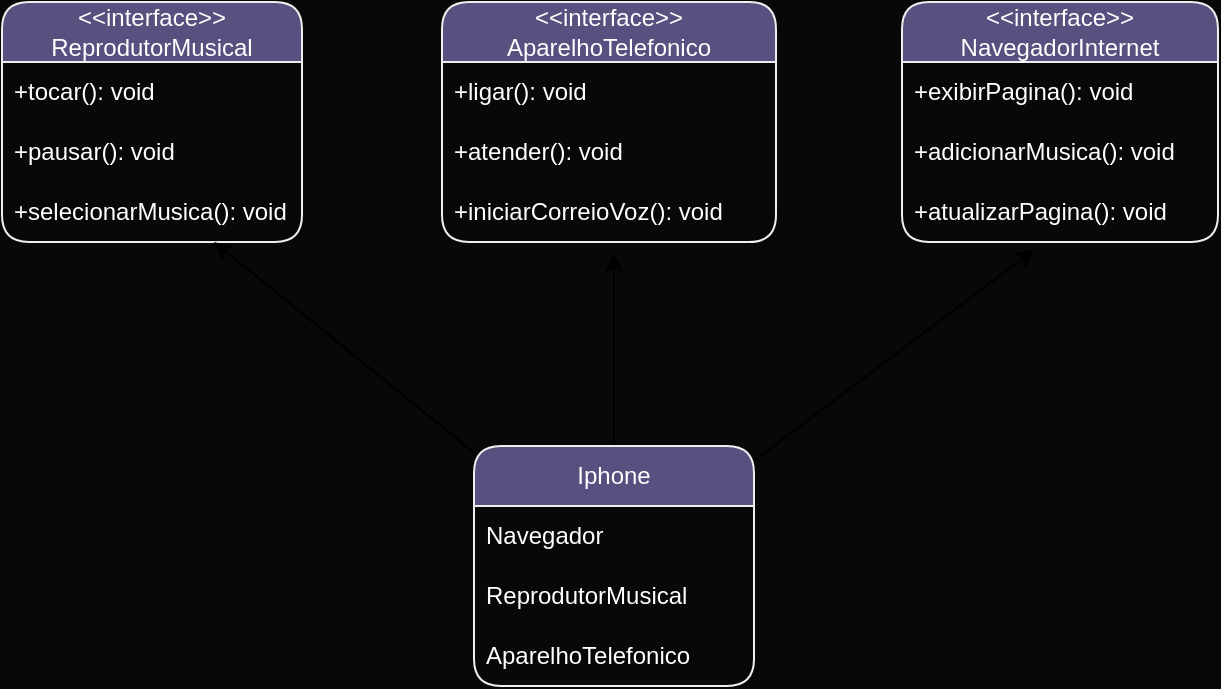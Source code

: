 <mxfile>
    <diagram name="Página-1" id="hyICvNXRdC_2v3J1_6AB">
        <mxGraphModel dx="2512" dy="818" grid="0" gridSize="10" guides="1" tooltips="1" connect="1" arrows="1" fold="1" page="0" pageScale="1" pageWidth="827" pageHeight="1169" background="#080808" math="0" shadow="0">
            <root>
                <mxCell id="0"/>
                <mxCell id="1" parent="0"/>
                <mxCell id="Me6fwh5fdMOHNFARENvE-5" value="&amp;lt;&amp;lt;interface&amp;gt;&amp;gt;&lt;br style=&quot;border-color: var(--border-color);&quot;&gt;NavegadorInternet" style="swimlane;fontStyle=0;childLayout=stackLayout;horizontal=1;startSize=30;horizontalStack=0;resizeParent=1;resizeParentMax=0;resizeLast=0;collapsible=1;marginBottom=0;whiteSpace=wrap;html=1;rounded=1;labelBackgroundColor=none;fillColor=#56517E;strokeColor=#EEEEEE;fontColor=#FFFFFF;" parent="1" vertex="1">
                    <mxGeometry x="560" y="210" width="158" height="120" as="geometry"/>
                </mxCell>
                <mxCell id="Me6fwh5fdMOHNFARENvE-6" value="+exibirPagina(): void" style="text;strokeColor=none;fillColor=none;align=left;verticalAlign=middle;spacingLeft=4;spacingRight=4;overflow=hidden;points=[[0,0.5],[1,0.5]];portConstraint=eastwest;rotatable=0;whiteSpace=wrap;html=1;rounded=1;labelBackgroundColor=none;fontColor=#FFFFFF;" parent="Me6fwh5fdMOHNFARENvE-5" vertex="1">
                    <mxGeometry y="30" width="158" height="30" as="geometry"/>
                </mxCell>
                <mxCell id="Me6fwh5fdMOHNFARENvE-7" value="+adicionarMusica(): void" style="text;strokeColor=none;fillColor=none;align=left;verticalAlign=middle;spacingLeft=4;spacingRight=4;overflow=hidden;points=[[0,0.5],[1,0.5]];portConstraint=eastwest;rotatable=0;whiteSpace=wrap;html=1;rounded=1;labelBackgroundColor=none;fontColor=#FFFFFF;" parent="Me6fwh5fdMOHNFARENvE-5" vertex="1">
                    <mxGeometry y="60" width="158" height="30" as="geometry"/>
                </mxCell>
                <mxCell id="Me6fwh5fdMOHNFARENvE-8" value="+atualizarPagina(): void" style="text;strokeColor=none;fillColor=none;align=left;verticalAlign=middle;spacingLeft=4;spacingRight=4;overflow=hidden;points=[[0,0.5],[1,0.5]];portConstraint=eastwest;rotatable=0;whiteSpace=wrap;html=1;rounded=1;labelBackgroundColor=none;fontColor=#FFFFFF;" parent="Me6fwh5fdMOHNFARENvE-5" vertex="1">
                    <mxGeometry y="90" width="158" height="30" as="geometry"/>
                </mxCell>
                <mxCell id="Me6fwh5fdMOHNFARENvE-13" value="&amp;lt;&amp;lt;interface&amp;gt;&amp;gt;&lt;br style=&quot;border-color: var(--border-color);&quot;&gt;AparelhoTelefonico" style="swimlane;fontStyle=0;childLayout=stackLayout;horizontal=1;startSize=30;horizontalStack=0;resizeParent=1;resizeParentMax=0;resizeLast=0;collapsible=1;marginBottom=0;whiteSpace=wrap;html=1;rounded=1;labelBackgroundColor=none;fillColor=#56517E;strokeColor=#EEEEEE;fontColor=#FFFFFF;" parent="1" vertex="1">
                    <mxGeometry x="330" y="210" width="167" height="120" as="geometry"/>
                </mxCell>
                <mxCell id="Me6fwh5fdMOHNFARENvE-14" value="+ligar(): void" style="text;strokeColor=none;fillColor=none;align=left;verticalAlign=middle;spacingLeft=4;spacingRight=4;overflow=hidden;points=[[0,0.5],[1,0.5]];portConstraint=eastwest;rotatable=0;whiteSpace=wrap;html=1;rounded=1;labelBackgroundColor=none;fontColor=#FFFFFF;" parent="Me6fwh5fdMOHNFARENvE-13" vertex="1">
                    <mxGeometry y="30" width="167" height="30" as="geometry"/>
                </mxCell>
                <mxCell id="Me6fwh5fdMOHNFARENvE-15" value="+atender(): void" style="text;strokeColor=none;fillColor=none;align=left;verticalAlign=middle;spacingLeft=4;spacingRight=4;overflow=hidden;points=[[0,0.5],[1,0.5]];portConstraint=eastwest;rotatable=0;whiteSpace=wrap;html=1;rounded=1;labelBackgroundColor=none;fontColor=#FFFFFF;" parent="Me6fwh5fdMOHNFARENvE-13" vertex="1">
                    <mxGeometry y="60" width="167" height="30" as="geometry"/>
                </mxCell>
                <mxCell id="Me6fwh5fdMOHNFARENvE-16" value="+iniciarCorreioVoz(): void" style="text;strokeColor=none;fillColor=none;align=left;verticalAlign=middle;spacingLeft=4;spacingRight=4;overflow=hidden;points=[[0,0.5],[1,0.5]];portConstraint=eastwest;rotatable=0;whiteSpace=wrap;html=1;rounded=1;labelBackgroundColor=none;fontColor=#FFFFFF;" parent="Me6fwh5fdMOHNFARENvE-13" vertex="1">
                    <mxGeometry y="90" width="167" height="30" as="geometry"/>
                </mxCell>
                <mxCell id="Me6fwh5fdMOHNFARENvE-17" value="&amp;lt;&amp;lt;interface&amp;gt;&amp;gt;&lt;br style=&quot;border-color: var(--border-color);&quot;&gt;ReprodutorMusical" style="swimlane;fontStyle=0;childLayout=stackLayout;horizontal=1;startSize=30;horizontalStack=0;resizeParent=1;resizeParentMax=0;resizeLast=0;collapsible=1;marginBottom=0;whiteSpace=wrap;html=1;rounded=1;labelBackgroundColor=none;fillColor=#56517E;strokeColor=#EEEEEE;fontColor=#FFFFFF;" parent="1" vertex="1">
                    <mxGeometry x="110" y="210" width="150" height="120" as="geometry"/>
                </mxCell>
                <mxCell id="Me6fwh5fdMOHNFARENvE-18" value="+tocar(): void" style="text;strokeColor=none;fillColor=none;align=left;verticalAlign=middle;spacingLeft=4;spacingRight=4;overflow=hidden;points=[[0,0.5],[1,0.5]];portConstraint=eastwest;rotatable=0;whiteSpace=wrap;html=1;rounded=1;labelBackgroundColor=none;fontColor=#FFFFFF;" parent="Me6fwh5fdMOHNFARENvE-17" vertex="1">
                    <mxGeometry y="30" width="150" height="30" as="geometry"/>
                </mxCell>
                <mxCell id="Me6fwh5fdMOHNFARENvE-19" value="+pausar(): void" style="text;strokeColor=none;fillColor=none;align=left;verticalAlign=middle;spacingLeft=4;spacingRight=4;overflow=hidden;points=[[0,0.5],[1,0.5]];portConstraint=eastwest;rotatable=0;whiteSpace=wrap;html=1;rounded=1;labelBackgroundColor=none;fontColor=#FFFFFF;" parent="Me6fwh5fdMOHNFARENvE-17" vertex="1">
                    <mxGeometry y="60" width="150" height="30" as="geometry"/>
                </mxCell>
                <mxCell id="Me6fwh5fdMOHNFARENvE-20" value="+selecionarMusica(): void" style="text;strokeColor=none;fillColor=none;align=left;verticalAlign=middle;spacingLeft=4;spacingRight=4;overflow=hidden;points=[[0,0.5],[1,0.5]];portConstraint=eastwest;rotatable=0;whiteSpace=wrap;html=1;rounded=1;labelBackgroundColor=none;fontColor=#FFFFFF;" parent="Me6fwh5fdMOHNFARENvE-17" vertex="1">
                    <mxGeometry y="90" width="150" height="30" as="geometry"/>
                </mxCell>
                <mxCell id="2" style="edgeStyle=none;html=1;" edge="1" parent="1" source="Me6fwh5fdMOHNFARENvE-1">
                    <mxGeometry relative="1" as="geometry">
                        <mxPoint x="216" y="330" as="targetPoint"/>
                    </mxGeometry>
                </mxCell>
                <mxCell id="3" style="edgeStyle=none;html=1;entryX=0.515;entryY=1.2;entryDx=0;entryDy=0;entryPerimeter=0;" edge="1" parent="1" source="Me6fwh5fdMOHNFARENvE-1" target="Me6fwh5fdMOHNFARENvE-16">
                    <mxGeometry relative="1" as="geometry"/>
                </mxCell>
                <mxCell id="4" style="edgeStyle=none;html=1;entryX=0.418;entryY=1.133;entryDx=0;entryDy=0;entryPerimeter=0;" edge="1" parent="1" source="Me6fwh5fdMOHNFARENvE-1" target="Me6fwh5fdMOHNFARENvE-8">
                    <mxGeometry relative="1" as="geometry"/>
                </mxCell>
                <mxCell id="Me6fwh5fdMOHNFARENvE-1" value="Iphone" style="swimlane;fontStyle=0;childLayout=stackLayout;horizontal=1;startSize=30;horizontalStack=0;resizeParent=1;resizeParentMax=0;resizeLast=0;collapsible=1;marginBottom=0;whiteSpace=wrap;html=1;rounded=1;labelBackgroundColor=none;fillColor=#56517E;strokeColor=#EEEEEE;fontColor=#FFFFFF;" parent="1" vertex="1">
                    <mxGeometry x="346" y="432" width="140" height="120" as="geometry"/>
                </mxCell>
                <mxCell id="Me6fwh5fdMOHNFARENvE-2" value="Navegador" style="text;strokeColor=none;fillColor=none;align=left;verticalAlign=middle;spacingLeft=4;spacingRight=4;overflow=hidden;points=[[0,0.5],[1,0.5]];portConstraint=eastwest;rotatable=0;whiteSpace=wrap;html=1;rounded=1;labelBackgroundColor=none;fontColor=#FFFFFF;" parent="Me6fwh5fdMOHNFARENvE-1" vertex="1">
                    <mxGeometry y="30" width="140" height="30" as="geometry"/>
                </mxCell>
                <mxCell id="Me6fwh5fdMOHNFARENvE-3" value="ReprodutorMusical" style="text;strokeColor=none;fillColor=none;align=left;verticalAlign=middle;spacingLeft=4;spacingRight=4;overflow=hidden;points=[[0,0.5],[1,0.5]];portConstraint=eastwest;rotatable=0;whiteSpace=wrap;html=1;rounded=1;labelBackgroundColor=none;fontColor=#FFFFFF;" parent="Me6fwh5fdMOHNFARENvE-1" vertex="1">
                    <mxGeometry y="60" width="140" height="30" as="geometry"/>
                </mxCell>
                <mxCell id="Me6fwh5fdMOHNFARENvE-4" value="AparelhoTelefonico" style="text;strokeColor=none;fillColor=none;align=left;verticalAlign=middle;spacingLeft=4;spacingRight=4;overflow=hidden;points=[[0,0.5],[1,0.5]];portConstraint=eastwest;rotatable=0;whiteSpace=wrap;html=1;rounded=1;labelBackgroundColor=none;fontColor=#FFFFFF;" parent="Me6fwh5fdMOHNFARENvE-1" vertex="1">
                    <mxGeometry y="90" width="140" height="30" as="geometry"/>
                </mxCell>
            </root>
        </mxGraphModel>
    </diagram>
</mxfile>